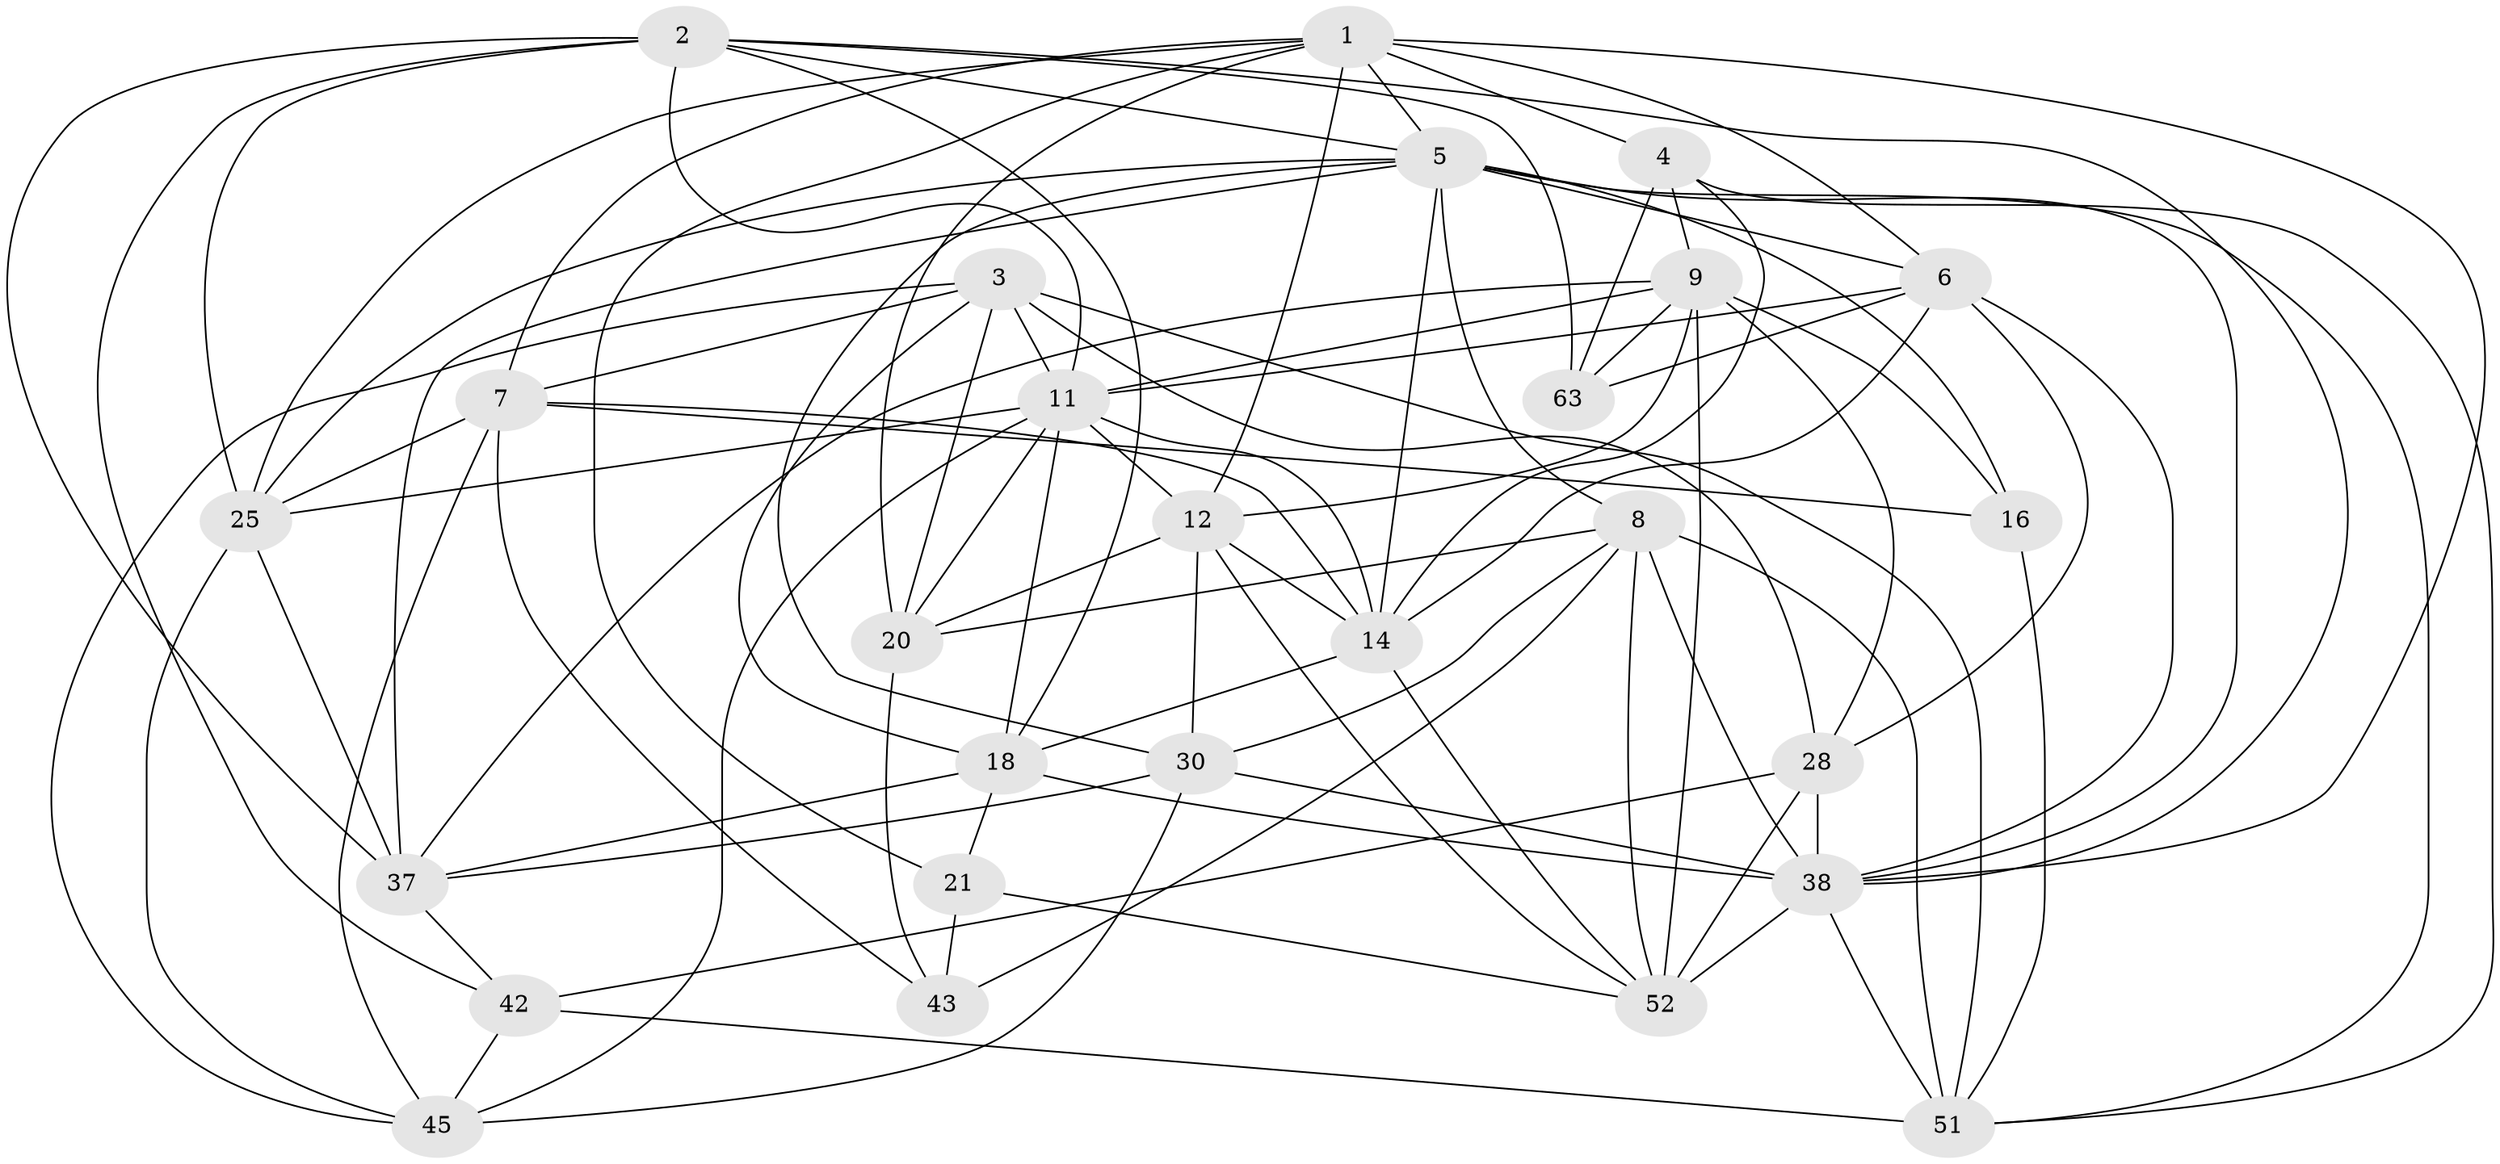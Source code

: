 // original degree distribution, {4: 1.0}
// Generated by graph-tools (version 1.1) at 2025/20/03/04/25 18:20:51]
// undirected, 27 vertices, 92 edges
graph export_dot {
graph [start="1"]
  node [color=gray90,style=filled];
  1 [super="+27+66+62+79"];
  2 [super="+36+23"];
  3 [super="+31"];
  4 [super="+34"];
  5 [super="+24+67+78"];
  6 [super="+13"];
  7 [super="+10"];
  8 [super="+19"];
  9 [super="+54+86+35"];
  11 [super="+15"];
  12 [super="+48+59+89"];
  14 [super="+22+75"];
  16 [super="+17"];
  18 [super="+49+50"];
  20 [super="+88+46"];
  21;
  25 [super="+26"];
  28 [super="+40+60"];
  30 [super="+32"];
  37 [super="+74+61"];
  38 [super="+91+64+44"];
  42 [super="+85"];
  43;
  45 [super="+81"];
  51 [super="+82+83"];
  52 [super="+68+70"];
  63;
  1 -- 4 [weight=2];
  1 -- 38 [weight=2];
  1 -- 21;
  1 -- 7;
  1 -- 20 [weight=3];
  1 -- 5;
  1 -- 12 [weight=2];
  1 -- 6;
  1 -- 25;
  2 -- 18;
  2 -- 5 [weight=2];
  2 -- 63;
  2 -- 38;
  2 -- 42;
  2 -- 37 [weight=2];
  2 -- 11;
  2 -- 25;
  3 -- 51;
  3 -- 45;
  3 -- 11;
  3 -- 18 [weight=2];
  3 -- 20;
  3 -- 7;
  3 -- 28;
  4 -- 63;
  4 -- 9;
  4 -- 51;
  4 -- 14;
  5 -- 6;
  5 -- 51;
  5 -- 14;
  5 -- 8;
  5 -- 37;
  5 -- 38;
  5 -- 16;
  5 -- 30;
  5 -- 25;
  6 -- 28;
  6 -- 14 [weight=2];
  6 -- 38;
  6 -- 11;
  6 -- 63;
  7 -- 43;
  7 -- 16;
  7 -- 25;
  7 -- 14 [weight=2];
  7 -- 45;
  8 -- 43;
  8 -- 51 [weight=2];
  8 -- 20;
  8 -- 38;
  8 -- 52;
  8 -- 30;
  9 -- 16 [weight=3];
  9 -- 52 [weight=3];
  9 -- 28;
  9 -- 12;
  9 -- 63;
  9 -- 37;
  9 -- 11;
  11 -- 14;
  11 -- 12 [weight=2];
  11 -- 45;
  11 -- 18;
  11 -- 20;
  11 -- 25 [weight=2];
  12 -- 52;
  12 -- 30 [weight=2];
  12 -- 14;
  12 -- 20;
  14 -- 18;
  14 -- 52;
  16 -- 51;
  18 -- 21;
  18 -- 37;
  18 -- 38;
  20 -- 43;
  21 -- 43;
  21 -- 52;
  25 -- 37;
  25 -- 45;
  28 -- 42 [weight=2];
  28 -- 38 [weight=2];
  28 -- 52;
  30 -- 37;
  30 -- 45;
  30 -- 38 [weight=2];
  37 -- 42;
  38 -- 51;
  38 -- 52 [weight=2];
  42 -- 45;
  42 -- 51;
}

